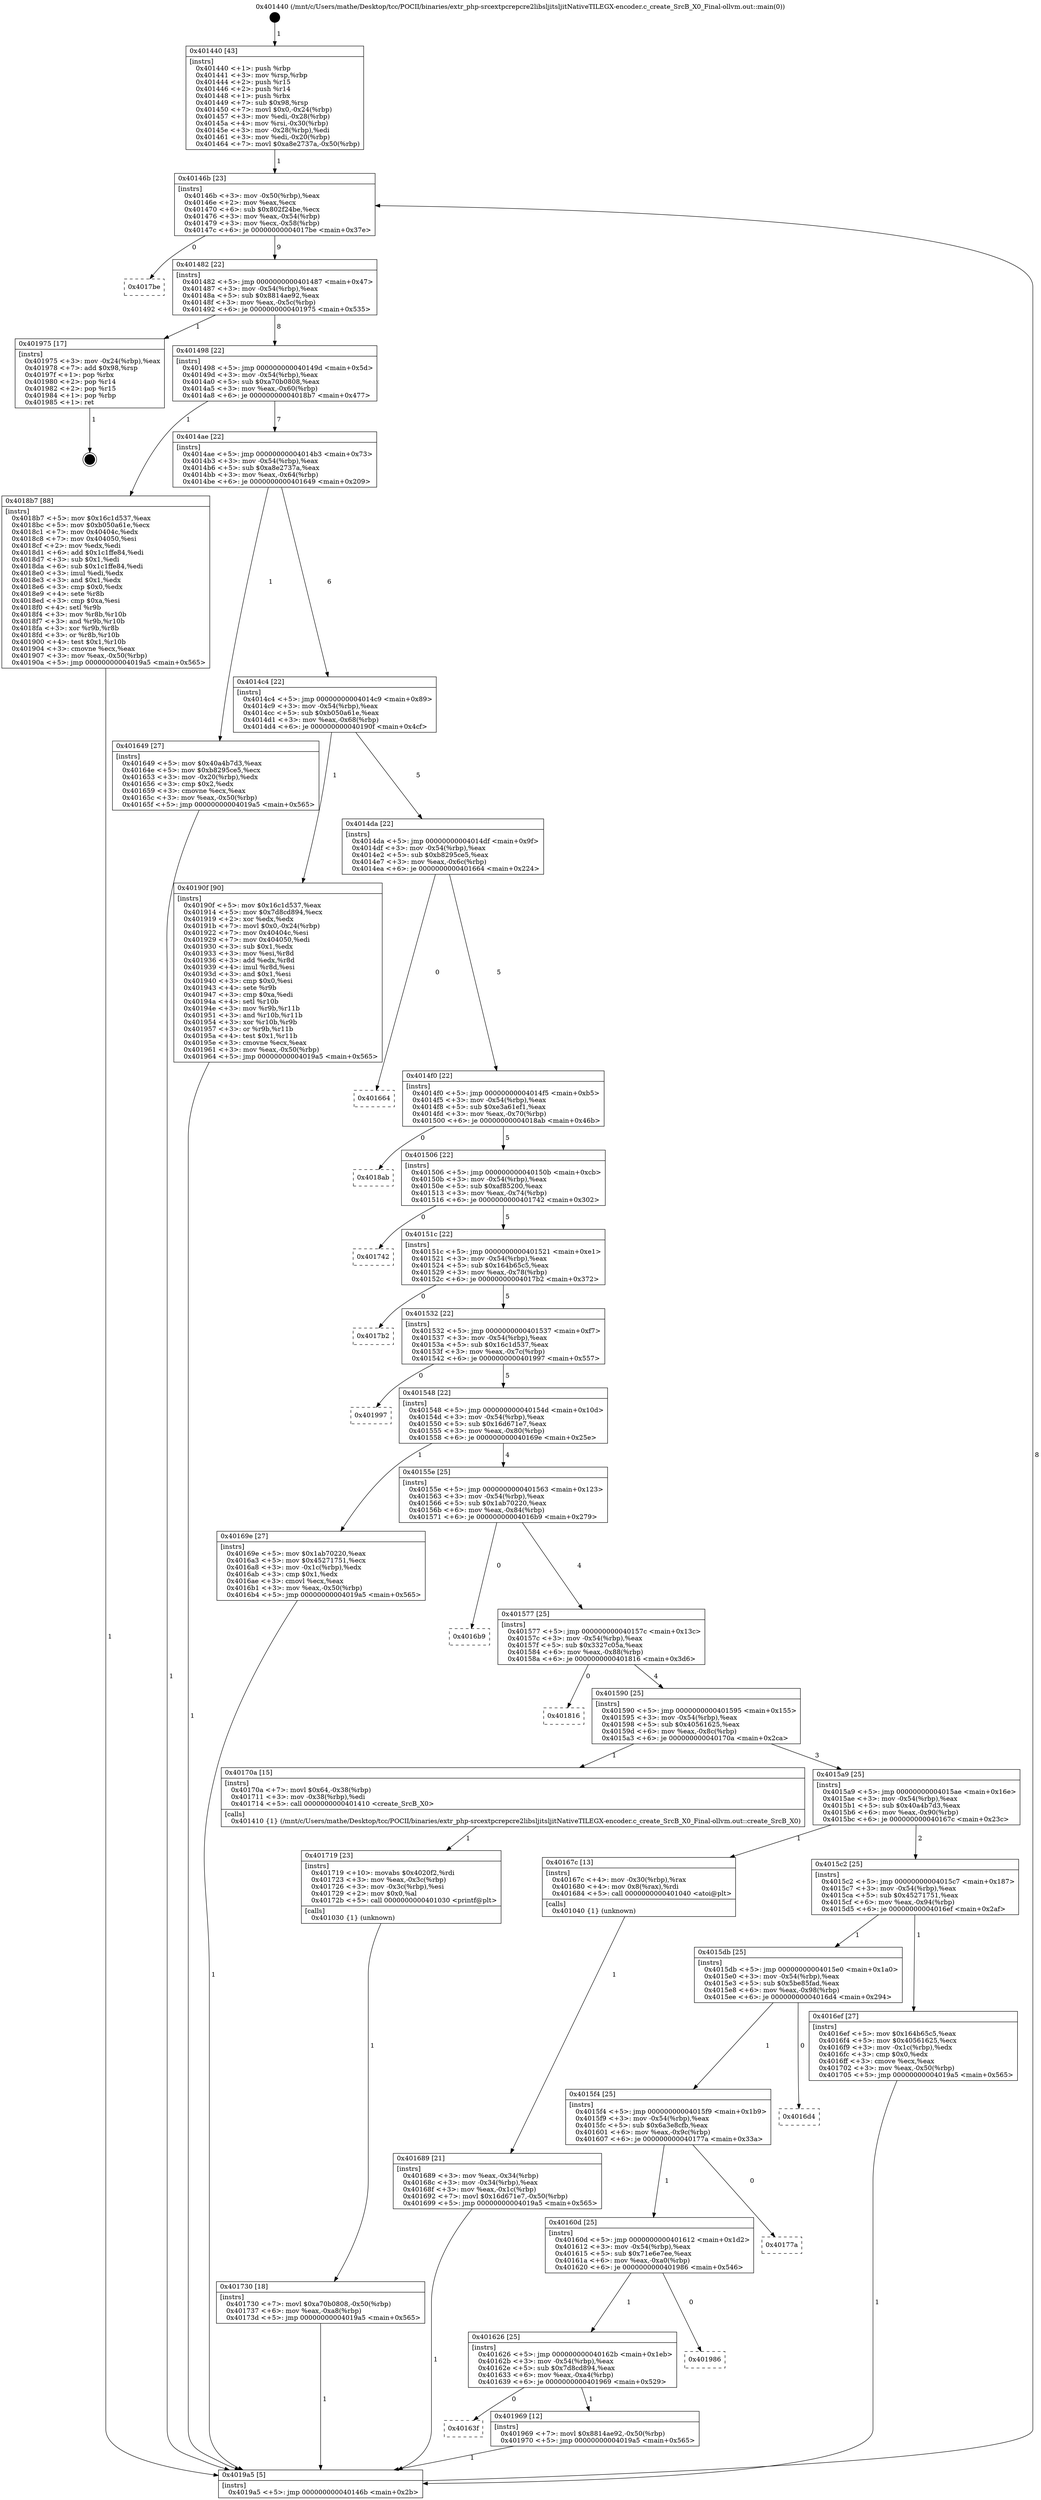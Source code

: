 digraph "0x401440" {
  label = "0x401440 (/mnt/c/Users/mathe/Desktop/tcc/POCII/binaries/extr_php-srcextpcrepcre2libsljitsljitNativeTILEGX-encoder.c_create_SrcB_X0_Final-ollvm.out::main(0))"
  labelloc = "t"
  node[shape=record]

  Entry [label="",width=0.3,height=0.3,shape=circle,fillcolor=black,style=filled]
  "0x40146b" [label="{
     0x40146b [23]\l
     | [instrs]\l
     &nbsp;&nbsp;0x40146b \<+3\>: mov -0x50(%rbp),%eax\l
     &nbsp;&nbsp;0x40146e \<+2\>: mov %eax,%ecx\l
     &nbsp;&nbsp;0x401470 \<+6\>: sub $0x802f24be,%ecx\l
     &nbsp;&nbsp;0x401476 \<+3\>: mov %eax,-0x54(%rbp)\l
     &nbsp;&nbsp;0x401479 \<+3\>: mov %ecx,-0x58(%rbp)\l
     &nbsp;&nbsp;0x40147c \<+6\>: je 00000000004017be \<main+0x37e\>\l
  }"]
  "0x4017be" [label="{
     0x4017be\l
  }", style=dashed]
  "0x401482" [label="{
     0x401482 [22]\l
     | [instrs]\l
     &nbsp;&nbsp;0x401482 \<+5\>: jmp 0000000000401487 \<main+0x47\>\l
     &nbsp;&nbsp;0x401487 \<+3\>: mov -0x54(%rbp),%eax\l
     &nbsp;&nbsp;0x40148a \<+5\>: sub $0x8814ae92,%eax\l
     &nbsp;&nbsp;0x40148f \<+3\>: mov %eax,-0x5c(%rbp)\l
     &nbsp;&nbsp;0x401492 \<+6\>: je 0000000000401975 \<main+0x535\>\l
  }"]
  Exit [label="",width=0.3,height=0.3,shape=circle,fillcolor=black,style=filled,peripheries=2]
  "0x401975" [label="{
     0x401975 [17]\l
     | [instrs]\l
     &nbsp;&nbsp;0x401975 \<+3\>: mov -0x24(%rbp),%eax\l
     &nbsp;&nbsp;0x401978 \<+7\>: add $0x98,%rsp\l
     &nbsp;&nbsp;0x40197f \<+1\>: pop %rbx\l
     &nbsp;&nbsp;0x401980 \<+2\>: pop %r14\l
     &nbsp;&nbsp;0x401982 \<+2\>: pop %r15\l
     &nbsp;&nbsp;0x401984 \<+1\>: pop %rbp\l
     &nbsp;&nbsp;0x401985 \<+1\>: ret\l
  }"]
  "0x401498" [label="{
     0x401498 [22]\l
     | [instrs]\l
     &nbsp;&nbsp;0x401498 \<+5\>: jmp 000000000040149d \<main+0x5d\>\l
     &nbsp;&nbsp;0x40149d \<+3\>: mov -0x54(%rbp),%eax\l
     &nbsp;&nbsp;0x4014a0 \<+5\>: sub $0xa70b0808,%eax\l
     &nbsp;&nbsp;0x4014a5 \<+3\>: mov %eax,-0x60(%rbp)\l
     &nbsp;&nbsp;0x4014a8 \<+6\>: je 00000000004018b7 \<main+0x477\>\l
  }"]
  "0x40163f" [label="{
     0x40163f\l
  }", style=dashed]
  "0x4018b7" [label="{
     0x4018b7 [88]\l
     | [instrs]\l
     &nbsp;&nbsp;0x4018b7 \<+5\>: mov $0x16c1d537,%eax\l
     &nbsp;&nbsp;0x4018bc \<+5\>: mov $0xb050a61e,%ecx\l
     &nbsp;&nbsp;0x4018c1 \<+7\>: mov 0x40404c,%edx\l
     &nbsp;&nbsp;0x4018c8 \<+7\>: mov 0x404050,%esi\l
     &nbsp;&nbsp;0x4018cf \<+2\>: mov %edx,%edi\l
     &nbsp;&nbsp;0x4018d1 \<+6\>: add $0x1c1ffe84,%edi\l
     &nbsp;&nbsp;0x4018d7 \<+3\>: sub $0x1,%edi\l
     &nbsp;&nbsp;0x4018da \<+6\>: sub $0x1c1ffe84,%edi\l
     &nbsp;&nbsp;0x4018e0 \<+3\>: imul %edi,%edx\l
     &nbsp;&nbsp;0x4018e3 \<+3\>: and $0x1,%edx\l
     &nbsp;&nbsp;0x4018e6 \<+3\>: cmp $0x0,%edx\l
     &nbsp;&nbsp;0x4018e9 \<+4\>: sete %r8b\l
     &nbsp;&nbsp;0x4018ed \<+3\>: cmp $0xa,%esi\l
     &nbsp;&nbsp;0x4018f0 \<+4\>: setl %r9b\l
     &nbsp;&nbsp;0x4018f4 \<+3\>: mov %r8b,%r10b\l
     &nbsp;&nbsp;0x4018f7 \<+3\>: and %r9b,%r10b\l
     &nbsp;&nbsp;0x4018fa \<+3\>: xor %r9b,%r8b\l
     &nbsp;&nbsp;0x4018fd \<+3\>: or %r8b,%r10b\l
     &nbsp;&nbsp;0x401900 \<+4\>: test $0x1,%r10b\l
     &nbsp;&nbsp;0x401904 \<+3\>: cmovne %ecx,%eax\l
     &nbsp;&nbsp;0x401907 \<+3\>: mov %eax,-0x50(%rbp)\l
     &nbsp;&nbsp;0x40190a \<+5\>: jmp 00000000004019a5 \<main+0x565\>\l
  }"]
  "0x4014ae" [label="{
     0x4014ae [22]\l
     | [instrs]\l
     &nbsp;&nbsp;0x4014ae \<+5\>: jmp 00000000004014b3 \<main+0x73\>\l
     &nbsp;&nbsp;0x4014b3 \<+3\>: mov -0x54(%rbp),%eax\l
     &nbsp;&nbsp;0x4014b6 \<+5\>: sub $0xa8e2737a,%eax\l
     &nbsp;&nbsp;0x4014bb \<+3\>: mov %eax,-0x64(%rbp)\l
     &nbsp;&nbsp;0x4014be \<+6\>: je 0000000000401649 \<main+0x209\>\l
  }"]
  "0x401969" [label="{
     0x401969 [12]\l
     | [instrs]\l
     &nbsp;&nbsp;0x401969 \<+7\>: movl $0x8814ae92,-0x50(%rbp)\l
     &nbsp;&nbsp;0x401970 \<+5\>: jmp 00000000004019a5 \<main+0x565\>\l
  }"]
  "0x401649" [label="{
     0x401649 [27]\l
     | [instrs]\l
     &nbsp;&nbsp;0x401649 \<+5\>: mov $0x40a4b7d3,%eax\l
     &nbsp;&nbsp;0x40164e \<+5\>: mov $0xb8295ce5,%ecx\l
     &nbsp;&nbsp;0x401653 \<+3\>: mov -0x20(%rbp),%edx\l
     &nbsp;&nbsp;0x401656 \<+3\>: cmp $0x2,%edx\l
     &nbsp;&nbsp;0x401659 \<+3\>: cmovne %ecx,%eax\l
     &nbsp;&nbsp;0x40165c \<+3\>: mov %eax,-0x50(%rbp)\l
     &nbsp;&nbsp;0x40165f \<+5\>: jmp 00000000004019a5 \<main+0x565\>\l
  }"]
  "0x4014c4" [label="{
     0x4014c4 [22]\l
     | [instrs]\l
     &nbsp;&nbsp;0x4014c4 \<+5\>: jmp 00000000004014c9 \<main+0x89\>\l
     &nbsp;&nbsp;0x4014c9 \<+3\>: mov -0x54(%rbp),%eax\l
     &nbsp;&nbsp;0x4014cc \<+5\>: sub $0xb050a61e,%eax\l
     &nbsp;&nbsp;0x4014d1 \<+3\>: mov %eax,-0x68(%rbp)\l
     &nbsp;&nbsp;0x4014d4 \<+6\>: je 000000000040190f \<main+0x4cf\>\l
  }"]
  "0x4019a5" [label="{
     0x4019a5 [5]\l
     | [instrs]\l
     &nbsp;&nbsp;0x4019a5 \<+5\>: jmp 000000000040146b \<main+0x2b\>\l
  }"]
  "0x401440" [label="{
     0x401440 [43]\l
     | [instrs]\l
     &nbsp;&nbsp;0x401440 \<+1\>: push %rbp\l
     &nbsp;&nbsp;0x401441 \<+3\>: mov %rsp,%rbp\l
     &nbsp;&nbsp;0x401444 \<+2\>: push %r15\l
     &nbsp;&nbsp;0x401446 \<+2\>: push %r14\l
     &nbsp;&nbsp;0x401448 \<+1\>: push %rbx\l
     &nbsp;&nbsp;0x401449 \<+7\>: sub $0x98,%rsp\l
     &nbsp;&nbsp;0x401450 \<+7\>: movl $0x0,-0x24(%rbp)\l
     &nbsp;&nbsp;0x401457 \<+3\>: mov %edi,-0x28(%rbp)\l
     &nbsp;&nbsp;0x40145a \<+4\>: mov %rsi,-0x30(%rbp)\l
     &nbsp;&nbsp;0x40145e \<+3\>: mov -0x28(%rbp),%edi\l
     &nbsp;&nbsp;0x401461 \<+3\>: mov %edi,-0x20(%rbp)\l
     &nbsp;&nbsp;0x401464 \<+7\>: movl $0xa8e2737a,-0x50(%rbp)\l
  }"]
  "0x401626" [label="{
     0x401626 [25]\l
     | [instrs]\l
     &nbsp;&nbsp;0x401626 \<+5\>: jmp 000000000040162b \<main+0x1eb\>\l
     &nbsp;&nbsp;0x40162b \<+3\>: mov -0x54(%rbp),%eax\l
     &nbsp;&nbsp;0x40162e \<+5\>: sub $0x7d8cd894,%eax\l
     &nbsp;&nbsp;0x401633 \<+6\>: mov %eax,-0xa4(%rbp)\l
     &nbsp;&nbsp;0x401639 \<+6\>: je 0000000000401969 \<main+0x529\>\l
  }"]
  "0x40190f" [label="{
     0x40190f [90]\l
     | [instrs]\l
     &nbsp;&nbsp;0x40190f \<+5\>: mov $0x16c1d537,%eax\l
     &nbsp;&nbsp;0x401914 \<+5\>: mov $0x7d8cd894,%ecx\l
     &nbsp;&nbsp;0x401919 \<+2\>: xor %edx,%edx\l
     &nbsp;&nbsp;0x40191b \<+7\>: movl $0x0,-0x24(%rbp)\l
     &nbsp;&nbsp;0x401922 \<+7\>: mov 0x40404c,%esi\l
     &nbsp;&nbsp;0x401929 \<+7\>: mov 0x404050,%edi\l
     &nbsp;&nbsp;0x401930 \<+3\>: sub $0x1,%edx\l
     &nbsp;&nbsp;0x401933 \<+3\>: mov %esi,%r8d\l
     &nbsp;&nbsp;0x401936 \<+3\>: add %edx,%r8d\l
     &nbsp;&nbsp;0x401939 \<+4\>: imul %r8d,%esi\l
     &nbsp;&nbsp;0x40193d \<+3\>: and $0x1,%esi\l
     &nbsp;&nbsp;0x401940 \<+3\>: cmp $0x0,%esi\l
     &nbsp;&nbsp;0x401943 \<+4\>: sete %r9b\l
     &nbsp;&nbsp;0x401947 \<+3\>: cmp $0xa,%edi\l
     &nbsp;&nbsp;0x40194a \<+4\>: setl %r10b\l
     &nbsp;&nbsp;0x40194e \<+3\>: mov %r9b,%r11b\l
     &nbsp;&nbsp;0x401951 \<+3\>: and %r10b,%r11b\l
     &nbsp;&nbsp;0x401954 \<+3\>: xor %r10b,%r9b\l
     &nbsp;&nbsp;0x401957 \<+3\>: or %r9b,%r11b\l
     &nbsp;&nbsp;0x40195a \<+4\>: test $0x1,%r11b\l
     &nbsp;&nbsp;0x40195e \<+3\>: cmovne %ecx,%eax\l
     &nbsp;&nbsp;0x401961 \<+3\>: mov %eax,-0x50(%rbp)\l
     &nbsp;&nbsp;0x401964 \<+5\>: jmp 00000000004019a5 \<main+0x565\>\l
  }"]
  "0x4014da" [label="{
     0x4014da [22]\l
     | [instrs]\l
     &nbsp;&nbsp;0x4014da \<+5\>: jmp 00000000004014df \<main+0x9f\>\l
     &nbsp;&nbsp;0x4014df \<+3\>: mov -0x54(%rbp),%eax\l
     &nbsp;&nbsp;0x4014e2 \<+5\>: sub $0xb8295ce5,%eax\l
     &nbsp;&nbsp;0x4014e7 \<+3\>: mov %eax,-0x6c(%rbp)\l
     &nbsp;&nbsp;0x4014ea \<+6\>: je 0000000000401664 \<main+0x224\>\l
  }"]
  "0x401986" [label="{
     0x401986\l
  }", style=dashed]
  "0x401664" [label="{
     0x401664\l
  }", style=dashed]
  "0x4014f0" [label="{
     0x4014f0 [22]\l
     | [instrs]\l
     &nbsp;&nbsp;0x4014f0 \<+5\>: jmp 00000000004014f5 \<main+0xb5\>\l
     &nbsp;&nbsp;0x4014f5 \<+3\>: mov -0x54(%rbp),%eax\l
     &nbsp;&nbsp;0x4014f8 \<+5\>: sub $0xe3a61ef1,%eax\l
     &nbsp;&nbsp;0x4014fd \<+3\>: mov %eax,-0x70(%rbp)\l
     &nbsp;&nbsp;0x401500 \<+6\>: je 00000000004018ab \<main+0x46b\>\l
  }"]
  "0x40160d" [label="{
     0x40160d [25]\l
     | [instrs]\l
     &nbsp;&nbsp;0x40160d \<+5\>: jmp 0000000000401612 \<main+0x1d2\>\l
     &nbsp;&nbsp;0x401612 \<+3\>: mov -0x54(%rbp),%eax\l
     &nbsp;&nbsp;0x401615 \<+5\>: sub $0x71e6e7ee,%eax\l
     &nbsp;&nbsp;0x40161a \<+6\>: mov %eax,-0xa0(%rbp)\l
     &nbsp;&nbsp;0x401620 \<+6\>: je 0000000000401986 \<main+0x546\>\l
  }"]
  "0x4018ab" [label="{
     0x4018ab\l
  }", style=dashed]
  "0x401506" [label="{
     0x401506 [22]\l
     | [instrs]\l
     &nbsp;&nbsp;0x401506 \<+5\>: jmp 000000000040150b \<main+0xcb\>\l
     &nbsp;&nbsp;0x40150b \<+3\>: mov -0x54(%rbp),%eax\l
     &nbsp;&nbsp;0x40150e \<+5\>: sub $0xaf85200,%eax\l
     &nbsp;&nbsp;0x401513 \<+3\>: mov %eax,-0x74(%rbp)\l
     &nbsp;&nbsp;0x401516 \<+6\>: je 0000000000401742 \<main+0x302\>\l
  }"]
  "0x40177a" [label="{
     0x40177a\l
  }", style=dashed]
  "0x401742" [label="{
     0x401742\l
  }", style=dashed]
  "0x40151c" [label="{
     0x40151c [22]\l
     | [instrs]\l
     &nbsp;&nbsp;0x40151c \<+5\>: jmp 0000000000401521 \<main+0xe1\>\l
     &nbsp;&nbsp;0x401521 \<+3\>: mov -0x54(%rbp),%eax\l
     &nbsp;&nbsp;0x401524 \<+5\>: sub $0x164b65c5,%eax\l
     &nbsp;&nbsp;0x401529 \<+3\>: mov %eax,-0x78(%rbp)\l
     &nbsp;&nbsp;0x40152c \<+6\>: je 00000000004017b2 \<main+0x372\>\l
  }"]
  "0x4015f4" [label="{
     0x4015f4 [25]\l
     | [instrs]\l
     &nbsp;&nbsp;0x4015f4 \<+5\>: jmp 00000000004015f9 \<main+0x1b9\>\l
     &nbsp;&nbsp;0x4015f9 \<+3\>: mov -0x54(%rbp),%eax\l
     &nbsp;&nbsp;0x4015fc \<+5\>: sub $0x6a3e8cfb,%eax\l
     &nbsp;&nbsp;0x401601 \<+6\>: mov %eax,-0x9c(%rbp)\l
     &nbsp;&nbsp;0x401607 \<+6\>: je 000000000040177a \<main+0x33a\>\l
  }"]
  "0x4017b2" [label="{
     0x4017b2\l
  }", style=dashed]
  "0x401532" [label="{
     0x401532 [22]\l
     | [instrs]\l
     &nbsp;&nbsp;0x401532 \<+5\>: jmp 0000000000401537 \<main+0xf7\>\l
     &nbsp;&nbsp;0x401537 \<+3\>: mov -0x54(%rbp),%eax\l
     &nbsp;&nbsp;0x40153a \<+5\>: sub $0x16c1d537,%eax\l
     &nbsp;&nbsp;0x40153f \<+3\>: mov %eax,-0x7c(%rbp)\l
     &nbsp;&nbsp;0x401542 \<+6\>: je 0000000000401997 \<main+0x557\>\l
  }"]
  "0x4016d4" [label="{
     0x4016d4\l
  }", style=dashed]
  "0x401997" [label="{
     0x401997\l
  }", style=dashed]
  "0x401548" [label="{
     0x401548 [22]\l
     | [instrs]\l
     &nbsp;&nbsp;0x401548 \<+5\>: jmp 000000000040154d \<main+0x10d\>\l
     &nbsp;&nbsp;0x40154d \<+3\>: mov -0x54(%rbp),%eax\l
     &nbsp;&nbsp;0x401550 \<+5\>: sub $0x16d671e7,%eax\l
     &nbsp;&nbsp;0x401555 \<+3\>: mov %eax,-0x80(%rbp)\l
     &nbsp;&nbsp;0x401558 \<+6\>: je 000000000040169e \<main+0x25e\>\l
  }"]
  "0x401730" [label="{
     0x401730 [18]\l
     | [instrs]\l
     &nbsp;&nbsp;0x401730 \<+7\>: movl $0xa70b0808,-0x50(%rbp)\l
     &nbsp;&nbsp;0x401737 \<+6\>: mov %eax,-0xa8(%rbp)\l
     &nbsp;&nbsp;0x40173d \<+5\>: jmp 00000000004019a5 \<main+0x565\>\l
  }"]
  "0x40169e" [label="{
     0x40169e [27]\l
     | [instrs]\l
     &nbsp;&nbsp;0x40169e \<+5\>: mov $0x1ab70220,%eax\l
     &nbsp;&nbsp;0x4016a3 \<+5\>: mov $0x45271751,%ecx\l
     &nbsp;&nbsp;0x4016a8 \<+3\>: mov -0x1c(%rbp),%edx\l
     &nbsp;&nbsp;0x4016ab \<+3\>: cmp $0x1,%edx\l
     &nbsp;&nbsp;0x4016ae \<+3\>: cmovl %ecx,%eax\l
     &nbsp;&nbsp;0x4016b1 \<+3\>: mov %eax,-0x50(%rbp)\l
     &nbsp;&nbsp;0x4016b4 \<+5\>: jmp 00000000004019a5 \<main+0x565\>\l
  }"]
  "0x40155e" [label="{
     0x40155e [25]\l
     | [instrs]\l
     &nbsp;&nbsp;0x40155e \<+5\>: jmp 0000000000401563 \<main+0x123\>\l
     &nbsp;&nbsp;0x401563 \<+3\>: mov -0x54(%rbp),%eax\l
     &nbsp;&nbsp;0x401566 \<+5\>: sub $0x1ab70220,%eax\l
     &nbsp;&nbsp;0x40156b \<+6\>: mov %eax,-0x84(%rbp)\l
     &nbsp;&nbsp;0x401571 \<+6\>: je 00000000004016b9 \<main+0x279\>\l
  }"]
  "0x401719" [label="{
     0x401719 [23]\l
     | [instrs]\l
     &nbsp;&nbsp;0x401719 \<+10\>: movabs $0x4020f2,%rdi\l
     &nbsp;&nbsp;0x401723 \<+3\>: mov %eax,-0x3c(%rbp)\l
     &nbsp;&nbsp;0x401726 \<+3\>: mov -0x3c(%rbp),%esi\l
     &nbsp;&nbsp;0x401729 \<+2\>: mov $0x0,%al\l
     &nbsp;&nbsp;0x40172b \<+5\>: call 0000000000401030 \<printf@plt\>\l
     | [calls]\l
     &nbsp;&nbsp;0x401030 \{1\} (unknown)\l
  }"]
  "0x4016b9" [label="{
     0x4016b9\l
  }", style=dashed]
  "0x401577" [label="{
     0x401577 [25]\l
     | [instrs]\l
     &nbsp;&nbsp;0x401577 \<+5\>: jmp 000000000040157c \<main+0x13c\>\l
     &nbsp;&nbsp;0x40157c \<+3\>: mov -0x54(%rbp),%eax\l
     &nbsp;&nbsp;0x40157f \<+5\>: sub $0x3327c05a,%eax\l
     &nbsp;&nbsp;0x401584 \<+6\>: mov %eax,-0x88(%rbp)\l
     &nbsp;&nbsp;0x40158a \<+6\>: je 0000000000401816 \<main+0x3d6\>\l
  }"]
  "0x4015db" [label="{
     0x4015db [25]\l
     | [instrs]\l
     &nbsp;&nbsp;0x4015db \<+5\>: jmp 00000000004015e0 \<main+0x1a0\>\l
     &nbsp;&nbsp;0x4015e0 \<+3\>: mov -0x54(%rbp),%eax\l
     &nbsp;&nbsp;0x4015e3 \<+5\>: sub $0x5be85fad,%eax\l
     &nbsp;&nbsp;0x4015e8 \<+6\>: mov %eax,-0x98(%rbp)\l
     &nbsp;&nbsp;0x4015ee \<+6\>: je 00000000004016d4 \<main+0x294\>\l
  }"]
  "0x401816" [label="{
     0x401816\l
  }", style=dashed]
  "0x401590" [label="{
     0x401590 [25]\l
     | [instrs]\l
     &nbsp;&nbsp;0x401590 \<+5\>: jmp 0000000000401595 \<main+0x155\>\l
     &nbsp;&nbsp;0x401595 \<+3\>: mov -0x54(%rbp),%eax\l
     &nbsp;&nbsp;0x401598 \<+5\>: sub $0x40561625,%eax\l
     &nbsp;&nbsp;0x40159d \<+6\>: mov %eax,-0x8c(%rbp)\l
     &nbsp;&nbsp;0x4015a3 \<+6\>: je 000000000040170a \<main+0x2ca\>\l
  }"]
  "0x4016ef" [label="{
     0x4016ef [27]\l
     | [instrs]\l
     &nbsp;&nbsp;0x4016ef \<+5\>: mov $0x164b65c5,%eax\l
     &nbsp;&nbsp;0x4016f4 \<+5\>: mov $0x40561625,%ecx\l
     &nbsp;&nbsp;0x4016f9 \<+3\>: mov -0x1c(%rbp),%edx\l
     &nbsp;&nbsp;0x4016fc \<+3\>: cmp $0x0,%edx\l
     &nbsp;&nbsp;0x4016ff \<+3\>: cmove %ecx,%eax\l
     &nbsp;&nbsp;0x401702 \<+3\>: mov %eax,-0x50(%rbp)\l
     &nbsp;&nbsp;0x401705 \<+5\>: jmp 00000000004019a5 \<main+0x565\>\l
  }"]
  "0x40170a" [label="{
     0x40170a [15]\l
     | [instrs]\l
     &nbsp;&nbsp;0x40170a \<+7\>: movl $0x64,-0x38(%rbp)\l
     &nbsp;&nbsp;0x401711 \<+3\>: mov -0x38(%rbp),%edi\l
     &nbsp;&nbsp;0x401714 \<+5\>: call 0000000000401410 \<create_SrcB_X0\>\l
     | [calls]\l
     &nbsp;&nbsp;0x401410 \{1\} (/mnt/c/Users/mathe/Desktop/tcc/POCII/binaries/extr_php-srcextpcrepcre2libsljitsljitNativeTILEGX-encoder.c_create_SrcB_X0_Final-ollvm.out::create_SrcB_X0)\l
  }"]
  "0x4015a9" [label="{
     0x4015a9 [25]\l
     | [instrs]\l
     &nbsp;&nbsp;0x4015a9 \<+5\>: jmp 00000000004015ae \<main+0x16e\>\l
     &nbsp;&nbsp;0x4015ae \<+3\>: mov -0x54(%rbp),%eax\l
     &nbsp;&nbsp;0x4015b1 \<+5\>: sub $0x40a4b7d3,%eax\l
     &nbsp;&nbsp;0x4015b6 \<+6\>: mov %eax,-0x90(%rbp)\l
     &nbsp;&nbsp;0x4015bc \<+6\>: je 000000000040167c \<main+0x23c\>\l
  }"]
  "0x401689" [label="{
     0x401689 [21]\l
     | [instrs]\l
     &nbsp;&nbsp;0x401689 \<+3\>: mov %eax,-0x34(%rbp)\l
     &nbsp;&nbsp;0x40168c \<+3\>: mov -0x34(%rbp),%eax\l
     &nbsp;&nbsp;0x40168f \<+3\>: mov %eax,-0x1c(%rbp)\l
     &nbsp;&nbsp;0x401692 \<+7\>: movl $0x16d671e7,-0x50(%rbp)\l
     &nbsp;&nbsp;0x401699 \<+5\>: jmp 00000000004019a5 \<main+0x565\>\l
  }"]
  "0x40167c" [label="{
     0x40167c [13]\l
     | [instrs]\l
     &nbsp;&nbsp;0x40167c \<+4\>: mov -0x30(%rbp),%rax\l
     &nbsp;&nbsp;0x401680 \<+4\>: mov 0x8(%rax),%rdi\l
     &nbsp;&nbsp;0x401684 \<+5\>: call 0000000000401040 \<atoi@plt\>\l
     | [calls]\l
     &nbsp;&nbsp;0x401040 \{1\} (unknown)\l
  }"]
  "0x4015c2" [label="{
     0x4015c2 [25]\l
     | [instrs]\l
     &nbsp;&nbsp;0x4015c2 \<+5\>: jmp 00000000004015c7 \<main+0x187\>\l
     &nbsp;&nbsp;0x4015c7 \<+3\>: mov -0x54(%rbp),%eax\l
     &nbsp;&nbsp;0x4015ca \<+5\>: sub $0x45271751,%eax\l
     &nbsp;&nbsp;0x4015cf \<+6\>: mov %eax,-0x94(%rbp)\l
     &nbsp;&nbsp;0x4015d5 \<+6\>: je 00000000004016ef \<main+0x2af\>\l
  }"]
  Entry -> "0x401440" [label=" 1"]
  "0x40146b" -> "0x4017be" [label=" 0"]
  "0x40146b" -> "0x401482" [label=" 9"]
  "0x401975" -> Exit [label=" 1"]
  "0x401482" -> "0x401975" [label=" 1"]
  "0x401482" -> "0x401498" [label=" 8"]
  "0x401969" -> "0x4019a5" [label=" 1"]
  "0x401498" -> "0x4018b7" [label=" 1"]
  "0x401498" -> "0x4014ae" [label=" 7"]
  "0x401626" -> "0x40163f" [label=" 0"]
  "0x4014ae" -> "0x401649" [label=" 1"]
  "0x4014ae" -> "0x4014c4" [label=" 6"]
  "0x401649" -> "0x4019a5" [label=" 1"]
  "0x401440" -> "0x40146b" [label=" 1"]
  "0x4019a5" -> "0x40146b" [label=" 8"]
  "0x401626" -> "0x401969" [label=" 1"]
  "0x4014c4" -> "0x40190f" [label=" 1"]
  "0x4014c4" -> "0x4014da" [label=" 5"]
  "0x40160d" -> "0x401626" [label=" 1"]
  "0x4014da" -> "0x401664" [label=" 0"]
  "0x4014da" -> "0x4014f0" [label=" 5"]
  "0x40160d" -> "0x401986" [label=" 0"]
  "0x4014f0" -> "0x4018ab" [label=" 0"]
  "0x4014f0" -> "0x401506" [label=" 5"]
  "0x4015f4" -> "0x40160d" [label=" 1"]
  "0x401506" -> "0x401742" [label=" 0"]
  "0x401506" -> "0x40151c" [label=" 5"]
  "0x4015f4" -> "0x40177a" [label=" 0"]
  "0x40151c" -> "0x4017b2" [label=" 0"]
  "0x40151c" -> "0x401532" [label=" 5"]
  "0x4015db" -> "0x4015f4" [label=" 1"]
  "0x401532" -> "0x401997" [label=" 0"]
  "0x401532" -> "0x401548" [label=" 5"]
  "0x4015db" -> "0x4016d4" [label=" 0"]
  "0x401548" -> "0x40169e" [label=" 1"]
  "0x401548" -> "0x40155e" [label=" 4"]
  "0x40190f" -> "0x4019a5" [label=" 1"]
  "0x40155e" -> "0x4016b9" [label=" 0"]
  "0x40155e" -> "0x401577" [label=" 4"]
  "0x4018b7" -> "0x4019a5" [label=" 1"]
  "0x401577" -> "0x401816" [label=" 0"]
  "0x401577" -> "0x401590" [label=" 4"]
  "0x401730" -> "0x4019a5" [label=" 1"]
  "0x401590" -> "0x40170a" [label=" 1"]
  "0x401590" -> "0x4015a9" [label=" 3"]
  "0x401719" -> "0x401730" [label=" 1"]
  "0x4015a9" -> "0x40167c" [label=" 1"]
  "0x4015a9" -> "0x4015c2" [label=" 2"]
  "0x40167c" -> "0x401689" [label=" 1"]
  "0x401689" -> "0x4019a5" [label=" 1"]
  "0x40169e" -> "0x4019a5" [label=" 1"]
  "0x40170a" -> "0x401719" [label=" 1"]
  "0x4015c2" -> "0x4016ef" [label=" 1"]
  "0x4015c2" -> "0x4015db" [label=" 1"]
  "0x4016ef" -> "0x4019a5" [label=" 1"]
}
